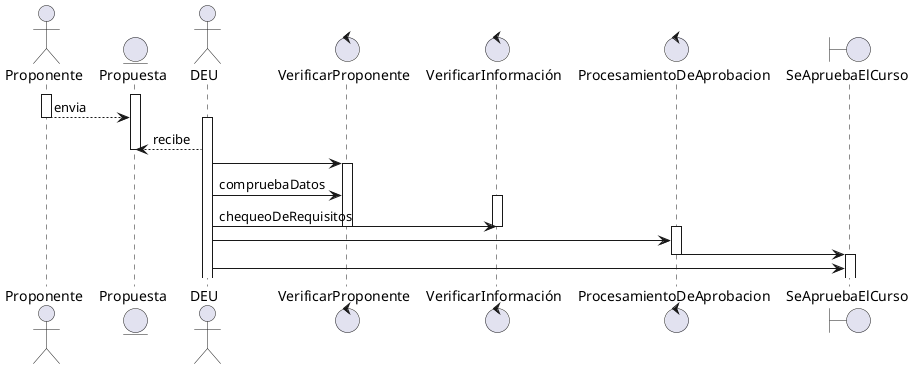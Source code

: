 @startuml

actor Proponente
entity Propuesta
actor DEU
control VerificarProponente
control VerificarInformación
control ProcesamientoDeAprobacion
boundary SeApruebaElCurso



activate Propuesta 
activate Proponente
Proponente --> Propuesta : envia
deactivate Proponente
activate DEU
Propuesta <-- DEU : recibe

deactivate Propuesta
DEU -> VerificarProponente
activate VerificarProponente
VerificarProponente <- DEU : compruebaDatos
activate VerificarInformación
DEU -> VerificarInformación : chequeoDeRequisitos
deactivate VerificarProponente
deactivate VerificarInformación
activate ProcesamientoDeAprobacion
ProcesamientoDeAprobacion <- DEU
ProcesamientoDeAprobacion -> SeApruebaElCurso
deactivate ProcesamientoDeAprobacion
activate SeApruebaElCurso

DEU -> SeApruebaElCurso


@enduml